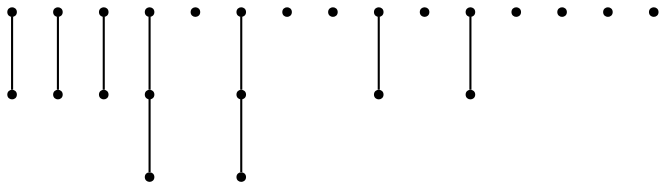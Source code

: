 graph {
  node [shape=point,comment="{\"directed\":false,\"doi\":\"10.1007/978-3-030-04414-5_27\",\"figure\":\"1 (1)\"}"]

  v0 [pos="711.2424769536265,429.14443412277933"]
  v1 [pos="733.0959720522827,430.3923176806194"]
  v2 [pos="685.1049665662448,446.0811446774385"]
  v3 [pos="654.9376673840941,464.4953378552179"]
  v4 [pos="633.1050292864428,719.1994386440069"]
  v5 [pos="609.4220954106179,723.337467799214"]
  v6 [pos="585.4349545445262,728.8467007884442"]
  v7 [pos="574.5373622847128,554.4919398564327"]
  v8 [pos="574.0789533815285,397.25519373301086"]
  v9 [pos="458.7897421663306,327.8170157149276"]
  v10 [pos="555.9844240066662,734.5517837038842"]
  v11 [pos="551.475369307708,534.117951818422"]
  v12 [pos="551.0169604045237,397.87814592930874"]
  v13 [pos="524.7794174875511,398.1190000065819"]
  v14 [pos="524.8460899435073,534.6765056339505"]
  v15 [pos="499.0378403829655,398.0897496929273"]
  v16 [pos="499.0378403829655,535.226665881213"]
  v17 [pos="329.1732735371261,464.5912280138947"]
  v18 [pos="435.419345363491,329.43799179250675"]
  v19 [pos="340.50005582219165,446.4634097140138"]
  v20 [pos="351.51016778712165,428.8608253071503"]
  v21 [pos="382.87766655911156,329.1711780618649"]
  v22 [pos="409.09850956788637,329.513025205795"]
  v23 [pos="315.50023761005207,486.36844421030753"]

  v23 -- v10 [id="-2",pos="315.50023761005207,486.36844421030753 555.9844240066662,734.5517837038842 555.9844240066662,734.5517837038842 555.9844240066662,734.5517837038842"]
  v4 -- v1 [id="-10",pos="633.1050292864428,719.1994386440069 733.0959720522827,430.3923176806194 733.0959720522827,430.3923176806194 733.0959720522827,430.3923176806194"]
  v5 -- v0 [id="-12",pos="609.4220954106179,723.337467799214 711.2424769536265,429.14443412277933 711.2424769536265,429.14443412277933 711.2424769536265,429.14443412277933"]
  v22 -- v16 [id="-14",pos="409.09850956788637,329.513025205795 499.0378403829655,535.226665881213 499.0378403829655,535.226665881213 499.0378403829655,535.226665881213"]
  v6 -- v2 [id="-17",pos="585.4349545445262,728.8467007884442 685.1049665662448,446.0811446774385 685.1049665662448,446.0811446774385 685.1049665662448,446.0811446774385"]
  v18 -- v14 [id="-21",pos="435.419345363491,329.43799179250675 524.8460899435073,534.6765056339505 524.8460899435073,534.6765056339505 524.8460899435073,534.6765056339505"]
  v8 -- v9 [id="-25",pos="574.0789533815285,397.25519373301086 458.7897421663306,327.8170157149276 458.7897421663306,327.8170157149276 458.7897421663306,327.8170157149276"]
  v9 -- v11 [id="-28",pos="458.7897421663306,327.8170157149276 551.475369307708,534.117951818422 551.475369307708,534.117951818422 551.475369307708,534.117951818422"]
  v10 -- v3 [id="-29",pos="555.9844240066662,734.5517837038842 654.9376673840941,464.4953378552179 654.9376673840941,464.4953378552179 654.9376673840941,464.4953378552179"]
}